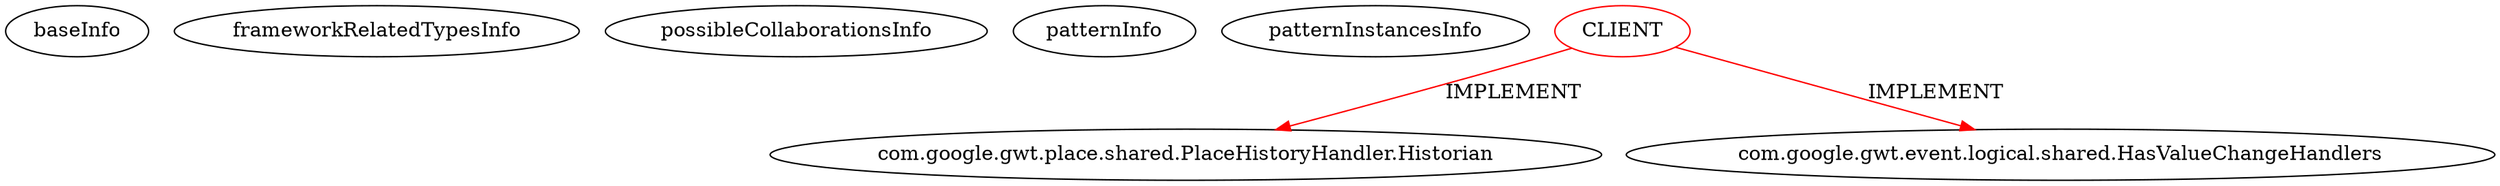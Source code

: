 digraph {
baseInfo[graphId=1895,category="pattern",isAnonymous=false,possibleRelation=false]
frameworkRelatedTypesInfo[0="com.google.gwt.event.logical.shared.HasValueChangeHandlers",1="com.google.gwt.place.shared.PlaceHistoryHandler.Historian"]
possibleCollaborationsInfo[]
patternInfo[frequency=3.0,patternRootClient=0]
patternInstancesInfo[0="carlos-aguayo-html5gwthistory~/carlos-aguayo-html5gwthistory/html5gwthistory-master/src/com/dreamskiale/client/history/CustomHistorian.java~CustomHistorian~1026",1="carlos-aguayo-html5gwthistory~/carlos-aguayo-html5gwthistory/html5gwthistory-master/src/com/dreamskiale/client/history/HashBangHistorian.java~HashBangHistorian~1027",2="carlos-aguayo-html5gwthistory~/carlos-aguayo-html5gwthistory/html5gwthistory-master/src/com/dreamskiale/client/history/Html5Historian.java~Html5Historian~1025"]
1[label="com.google.gwt.place.shared.PlaceHistoryHandler.Historian",vertexType="FRAMEWORK_INTERFACE_TYPE",isFrameworkType=false]
0[label="CLIENT",vertexType="ROOT_CLIENT_CLASS_DECLARATION",isFrameworkType=false,color=red]
2[label="com.google.gwt.event.logical.shared.HasValueChangeHandlers",vertexType="FRAMEWORK_INTERFACE_TYPE",isFrameworkType=false]
0->2[label="IMPLEMENT",color=red]
0->1[label="IMPLEMENT",color=red]
}
